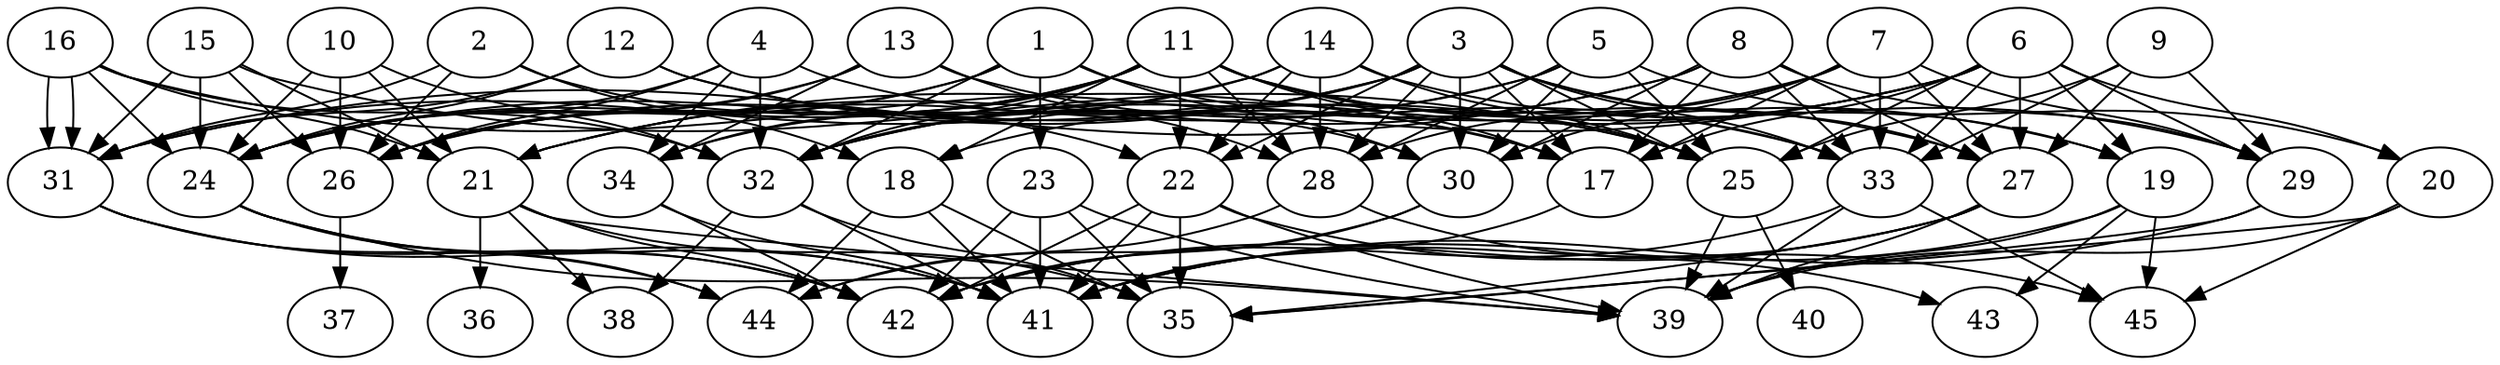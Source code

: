 // DAG automatically generated by daggen at Thu Oct  3 14:07:23 2019
// ./daggen --dot -n 45 --ccr 0.3 --fat 0.7 --regular 0.7 --density 0.6 --mindata 5242880 --maxdata 52428800 
digraph G {
  1 [size="57183573", alpha="0.04", expect_size="17155072"] 
  1 -> 23 [size ="17155072"]
  1 -> 24 [size ="17155072"]
  1 -> 26 [size ="17155072"]
  1 -> 27 [size ="17155072"]
  1 -> 30 [size ="17155072"]
  1 -> 32 [size ="17155072"]
  2 [size="102628693", alpha="0.14", expect_size="30788608"] 
  2 -> 18 [size ="30788608"]
  2 -> 22 [size ="30788608"]
  2 -> 26 [size ="30788608"]
  2 -> 31 [size ="30788608"]
  3 [size="101485227", alpha="0.00", expect_size="30445568"] 
  3 -> 17 [size ="30445568"]
  3 -> 19 [size ="30445568"]
  3 -> 22 [size ="30445568"]
  3 -> 24 [size ="30445568"]
  3 -> 25 [size ="30445568"]
  3 -> 26 [size ="30445568"]
  3 -> 27 [size ="30445568"]
  3 -> 28 [size ="30445568"]
  3 -> 30 [size ="30445568"]
  3 -> 32 [size ="30445568"]
  3 -> 33 [size ="30445568"]
  4 [size="42526720", alpha="0.09", expect_size="12758016"] 
  4 -> 17 [size ="12758016"]
  4 -> 24 [size ="12758016"]
  4 -> 26 [size ="12758016"]
  4 -> 32 [size ="12758016"]
  4 -> 34 [size ="12758016"]
  5 [size="30317227", alpha="0.06", expect_size="9095168"] 
  5 -> 20 [size ="9095168"]
  5 -> 21 [size ="9095168"]
  5 -> 25 [size ="9095168"]
  5 -> 28 [size ="9095168"]
  5 -> 30 [size ="9095168"]
  5 -> 32 [size ="9095168"]
  6 [size="35679573", alpha="0.00", expect_size="10703872"] 
  6 -> 17 [size ="10703872"]
  6 -> 18 [size ="10703872"]
  6 -> 19 [size ="10703872"]
  6 -> 20 [size ="10703872"]
  6 -> 21 [size ="10703872"]
  6 -> 25 [size ="10703872"]
  6 -> 27 [size ="10703872"]
  6 -> 29 [size ="10703872"]
  6 -> 32 [size ="10703872"]
  6 -> 33 [size ="10703872"]
  7 [size="63969280", alpha="0.19", expect_size="19190784"] 
  7 -> 17 [size ="19190784"]
  7 -> 27 [size ="19190784"]
  7 -> 28 [size ="19190784"]
  7 -> 29 [size ="19190784"]
  7 -> 30 [size ="19190784"]
  7 -> 32 [size ="19190784"]
  7 -> 33 [size ="19190784"]
  8 [size="162010453", alpha="0.17", expect_size="48603136"] 
  8 -> 17 [size ="48603136"]
  8 -> 21 [size ="48603136"]
  8 -> 27 [size ="48603136"]
  8 -> 29 [size ="48603136"]
  8 -> 30 [size ="48603136"]
  8 -> 31 [size ="48603136"]
  8 -> 33 [size ="48603136"]
  9 [size="17909760", alpha="0.16", expect_size="5372928"] 
  9 -> 25 [size ="5372928"]
  9 -> 27 [size ="5372928"]
  9 -> 29 [size ="5372928"]
  9 -> 33 [size ="5372928"]
  10 [size="166939307", alpha="0.16", expect_size="50081792"] 
  10 -> 21 [size ="50081792"]
  10 -> 24 [size ="50081792"]
  10 -> 26 [size ="50081792"]
  10 -> 32 [size ="50081792"]
  11 [size="48339627", alpha="0.11", expect_size="14501888"] 
  11 -> 17 [size ="14501888"]
  11 -> 18 [size ="14501888"]
  11 -> 19 [size ="14501888"]
  11 -> 22 [size ="14501888"]
  11 -> 24 [size ="14501888"]
  11 -> 25 [size ="14501888"]
  11 -> 26 [size ="14501888"]
  11 -> 28 [size ="14501888"]
  11 -> 32 [size ="14501888"]
  11 -> 33 [size ="14501888"]
  11 -> 34 [size ="14501888"]
  12 [size="83681280", alpha="0.05", expect_size="25104384"] 
  12 -> 24 [size ="25104384"]
  12 -> 25 [size ="25104384"]
  12 -> 30 [size ="25104384"]
  12 -> 31 [size ="25104384"]
  13 [size="38010880", alpha="0.12", expect_size="11403264"] 
  13 -> 24 [size ="11403264"]
  13 -> 26 [size ="11403264"]
  13 -> 28 [size ="11403264"]
  13 -> 33 [size ="11403264"]
  13 -> 34 [size ="11403264"]
  14 [size="38410240", alpha="0.19", expect_size="11523072"] 
  14 -> 22 [size ="11523072"]
  14 -> 25 [size ="11523072"]
  14 -> 28 [size ="11523072"]
  14 -> 29 [size ="11523072"]
  14 -> 31 [size ="11523072"]
  14 -> 34 [size ="11523072"]
  15 [size="110138027", alpha="0.00", expect_size="33041408"] 
  15 -> 21 [size ="33041408"]
  15 -> 24 [size ="33041408"]
  15 -> 25 [size ="33041408"]
  15 -> 26 [size ="33041408"]
  15 -> 31 [size ="33041408"]
  16 [size="157600427", alpha="0.10", expect_size="47280128"] 
  16 -> 17 [size ="47280128"]
  16 -> 21 [size ="47280128"]
  16 -> 24 [size ="47280128"]
  16 -> 31 [size ="47280128"]
  16 -> 31 [size ="47280128"]
  16 -> 32 [size ="47280128"]
  17 [size="159358293", alpha="0.18", expect_size="47807488"] 
  17 -> 41 [size ="47807488"]
  18 [size="150910293", alpha="0.14", expect_size="45273088"] 
  18 -> 35 [size ="45273088"]
  18 -> 41 [size ="45273088"]
  18 -> 44 [size ="45273088"]
  19 [size="131095893", alpha="0.03", expect_size="39328768"] 
  19 -> 39 [size ="39328768"]
  19 -> 41 [size ="39328768"]
  19 -> 43 [size ="39328768"]
  19 -> 45 [size ="39328768"]
  20 [size="101809493", alpha="0.09", expect_size="30542848"] 
  20 -> 35 [size ="30542848"]
  20 -> 39 [size ="30542848"]
  20 -> 45 [size ="30542848"]
  21 [size="72028160", alpha="0.20", expect_size="21608448"] 
  21 -> 35 [size ="21608448"]
  21 -> 36 [size ="21608448"]
  21 -> 38 [size ="21608448"]
  21 -> 39 [size ="21608448"]
  21 -> 42 [size ="21608448"]
  22 [size="157702827", alpha="0.02", expect_size="47310848"] 
  22 -> 35 [size ="47310848"]
  22 -> 39 [size ="47310848"]
  22 -> 41 [size ="47310848"]
  22 -> 42 [size ="47310848"]
  22 -> 45 [size ="47310848"]
  23 [size="40639147", alpha="0.14", expect_size="12191744"] 
  23 -> 35 [size ="12191744"]
  23 -> 39 [size ="12191744"]
  23 -> 41 [size ="12191744"]
  23 -> 42 [size ="12191744"]
  24 [size="138338987", alpha="0.10", expect_size="41501696"] 
  24 -> 39 [size ="41501696"]
  24 -> 41 [size ="41501696"]
  24 -> 42 [size ="41501696"]
  24 -> 44 [size ="41501696"]
  25 [size="130785280", alpha="0.07", expect_size="39235584"] 
  25 -> 39 [size ="39235584"]
  25 -> 40 [size ="39235584"]
  26 [size="134010880", alpha="0.06", expect_size="40203264"] 
  26 -> 37 [size ="40203264"]
  27 [size="53504000", alpha="0.12", expect_size="16051200"] 
  27 -> 35 [size ="16051200"]
  27 -> 39 [size ="16051200"]
  27 -> 41 [size ="16051200"]
  27 -> 42 [size ="16051200"]
  28 [size="36788907", alpha="0.15", expect_size="11036672"] 
  28 -> 43 [size ="11036672"]
  28 -> 44 [size ="11036672"]
  29 [size="147152213", alpha="0.19", expect_size="44145664"] 
  29 -> 35 [size ="44145664"]
  29 -> 41 [size ="44145664"]
  30 [size="172895573", alpha="0.02", expect_size="51868672"] 
  30 -> 42 [size ="51868672"]
  30 -> 44 [size ="51868672"]
  31 [size="87053653", alpha="0.09", expect_size="26116096"] 
  31 -> 41 [size ="26116096"]
  31 -> 42 [size ="26116096"]
  31 -> 44 [size ="26116096"]
  32 [size="86623573", alpha="0.04", expect_size="25987072"] 
  32 -> 35 [size ="25987072"]
  32 -> 38 [size ="25987072"]
  32 -> 41 [size ="25987072"]
  33 [size="99474773", alpha="0.02", expect_size="29842432"] 
  33 -> 39 [size ="29842432"]
  33 -> 42 [size ="29842432"]
  33 -> 45 [size ="29842432"]
  34 [size="52326400", alpha="0.02", expect_size="15697920"] 
  34 -> 41 [size ="15697920"]
  34 -> 42 [size ="15697920"]
  35 [size="127522133", alpha="0.15", expect_size="38256640"] 
  36 [size="23330133", alpha="0.05", expect_size="6999040"] 
  37 [size="72529920", alpha="0.13", expect_size="21758976"] 
  38 [size="164328107", alpha="0.18", expect_size="49298432"] 
  39 [size="128692907", alpha="0.18", expect_size="38607872"] 
  40 [size="123344213", alpha="0.08", expect_size="37003264"] 
  41 [size="140458667", alpha="0.05", expect_size="42137600"] 
  42 [size="53616640", alpha="0.20", expect_size="16084992"] 
  43 [size="86312960", alpha="0.18", expect_size="25893888"] 
  44 [size="101792427", alpha="0.11", expect_size="30537728"] 
  45 [size="120999253", alpha="0.19", expect_size="36299776"] 
}
